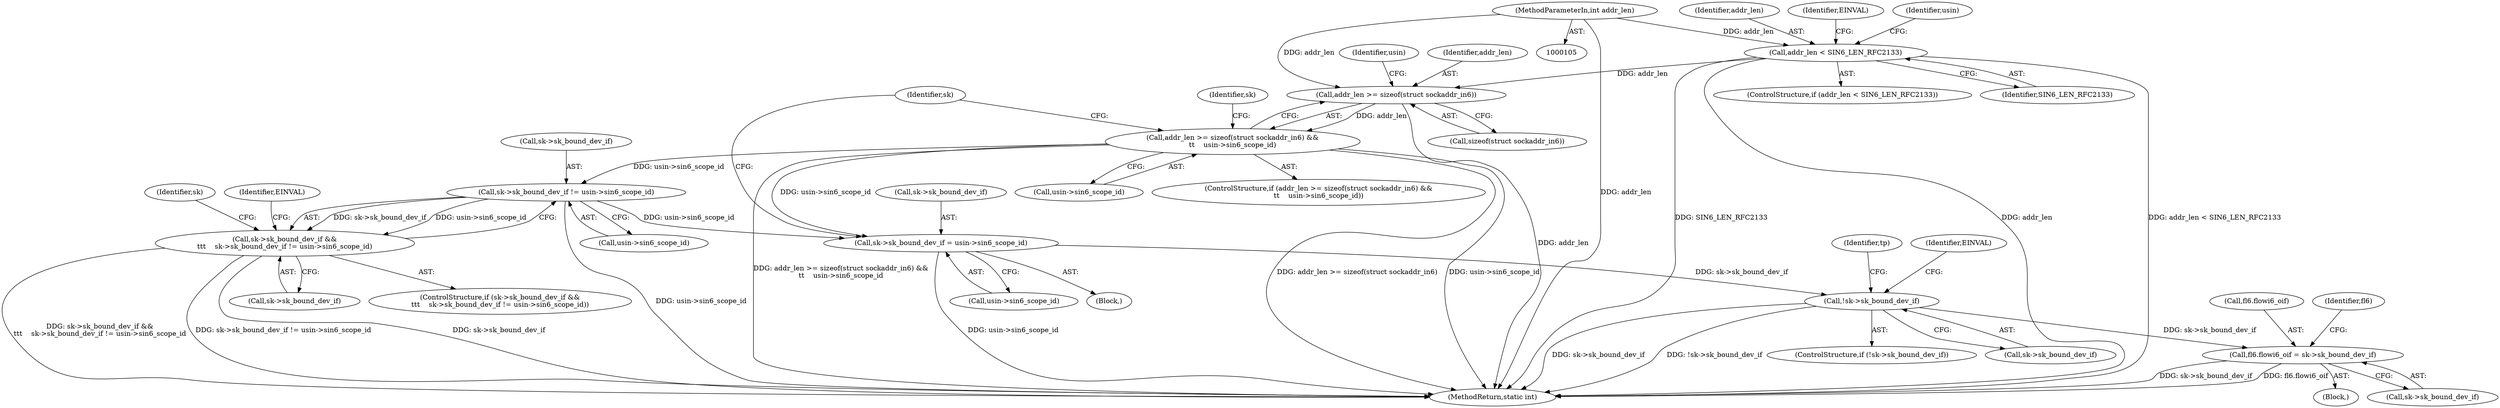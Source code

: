 digraph "0_linux_45f6fad84cc305103b28d73482b344d7f5b76f39_15@API" {
"1000245" [label="(Call,addr_len >= sizeof(struct sockaddr_in6))"];
"1000147" [label="(Call,addr_len < SIN6_LEN_RFC2133)"];
"1000108" [label="(MethodParameterIn,int addr_len)"];
"1000244" [label="(Call,addr_len >= sizeof(struct sockaddr_in6) &&\n\t\t    usin->sin6_scope_id)"];
"1000258" [label="(Call,sk->sk_bound_dev_if != usin->sin6_scope_id)"];
"1000254" [label="(Call,sk->sk_bound_dev_if &&\n\t\t\t    sk->sk_bound_dev_if != usin->sin6_scope_id)"];
"1000268" [label="(Call,sk->sk_bound_dev_if = usin->sin6_scope_id)"];
"1000276" [label="(Call,!sk->sk_bound_dev_if)"];
"1000478" [label="(Call,fl6.flowi6_oif = sk->sk_bound_dev_if)"];
"1000253" [label="(ControlStructure,if (sk->sk_bound_dev_if &&\n\t\t\t    sk->sk_bound_dev_if != usin->sin6_scope_id))"];
"1000250" [label="(Identifier,usin)"];
"1000267" [label="(Identifier,EINVAL)"];
"1000252" [label="(Block,)"];
"1000148" [label="(Identifier,addr_len)"];
"1000269" [label="(Call,sk->sk_bound_dev_if)"];
"1000262" [label="(Call,usin->sin6_scope_id)"];
"1000287" [label="(Identifier,tp)"];
"1000249" [label="(Call,usin->sin6_scope_id)"];
"1000716" [label="(MethodReturn,static int)"];
"1000254" [label="(Call,sk->sk_bound_dev_if &&\n\t\t\t    sk->sk_bound_dev_if != usin->sin6_scope_id)"];
"1000255" [label="(Call,sk->sk_bound_dev_if)"];
"1000109" [label="(Block,)"];
"1000108" [label="(MethodParameterIn,int addr_len)"];
"1000270" [label="(Identifier,sk)"];
"1000278" [label="(Identifier,sk)"];
"1000479" [label="(Call,fl6.flowi6_oif)"];
"1000146" [label="(ControlStructure,if (addr_len < SIN6_LEN_RFC2133))"];
"1000243" [label="(ControlStructure,if (addr_len >= sizeof(struct sockaddr_in6) &&\n\t\t    usin->sin6_scope_id))"];
"1000246" [label="(Identifier,addr_len)"];
"1000244" [label="(Call,addr_len >= sizeof(struct sockaddr_in6) &&\n\t\t    usin->sin6_scope_id)"];
"1000149" [label="(Identifier,SIN6_LEN_RFC2133)"];
"1000258" [label="(Call,sk->sk_bound_dev_if != usin->sin6_scope_id)"];
"1000282" [label="(Identifier,EINVAL)"];
"1000276" [label="(Call,!sk->sk_bound_dev_if)"];
"1000487" [label="(Identifier,fl6)"];
"1000152" [label="(Identifier,EINVAL)"];
"1000147" [label="(Call,addr_len < SIN6_LEN_RFC2133)"];
"1000268" [label="(Call,sk->sk_bound_dev_if = usin->sin6_scope_id)"];
"1000272" [label="(Call,usin->sin6_scope_id)"];
"1000275" [label="(ControlStructure,if (!sk->sk_bound_dev_if))"];
"1000482" [label="(Call,sk->sk_bound_dev_if)"];
"1000256" [label="(Identifier,sk)"];
"1000156" [label="(Identifier,usin)"];
"1000247" [label="(Call,sizeof(struct sockaddr_in6))"];
"1000478" [label="(Call,fl6.flowi6_oif = sk->sk_bound_dev_if)"];
"1000259" [label="(Call,sk->sk_bound_dev_if)"];
"1000277" [label="(Call,sk->sk_bound_dev_if)"];
"1000245" [label="(Call,addr_len >= sizeof(struct sockaddr_in6))"];
"1000245" -> "1000244"  [label="AST: "];
"1000245" -> "1000247"  [label="CFG: "];
"1000246" -> "1000245"  [label="AST: "];
"1000247" -> "1000245"  [label="AST: "];
"1000250" -> "1000245"  [label="CFG: "];
"1000244" -> "1000245"  [label="CFG: "];
"1000245" -> "1000716"  [label="DDG: addr_len"];
"1000245" -> "1000244"  [label="DDG: addr_len"];
"1000147" -> "1000245"  [label="DDG: addr_len"];
"1000108" -> "1000245"  [label="DDG: addr_len"];
"1000147" -> "1000146"  [label="AST: "];
"1000147" -> "1000149"  [label="CFG: "];
"1000148" -> "1000147"  [label="AST: "];
"1000149" -> "1000147"  [label="AST: "];
"1000152" -> "1000147"  [label="CFG: "];
"1000156" -> "1000147"  [label="CFG: "];
"1000147" -> "1000716"  [label="DDG: SIN6_LEN_RFC2133"];
"1000147" -> "1000716"  [label="DDG: addr_len"];
"1000147" -> "1000716"  [label="DDG: addr_len < SIN6_LEN_RFC2133"];
"1000108" -> "1000147"  [label="DDG: addr_len"];
"1000108" -> "1000105"  [label="AST: "];
"1000108" -> "1000716"  [label="DDG: addr_len"];
"1000244" -> "1000243"  [label="AST: "];
"1000244" -> "1000249"  [label="CFG: "];
"1000249" -> "1000244"  [label="AST: "];
"1000256" -> "1000244"  [label="CFG: "];
"1000278" -> "1000244"  [label="CFG: "];
"1000244" -> "1000716"  [label="DDG: addr_len >= sizeof(struct sockaddr_in6) &&\n\t\t    usin->sin6_scope_id"];
"1000244" -> "1000716"  [label="DDG: addr_len >= sizeof(struct sockaddr_in6)"];
"1000244" -> "1000716"  [label="DDG: usin->sin6_scope_id"];
"1000244" -> "1000258"  [label="DDG: usin->sin6_scope_id"];
"1000244" -> "1000268"  [label="DDG: usin->sin6_scope_id"];
"1000258" -> "1000254"  [label="AST: "];
"1000258" -> "1000262"  [label="CFG: "];
"1000259" -> "1000258"  [label="AST: "];
"1000262" -> "1000258"  [label="AST: "];
"1000254" -> "1000258"  [label="CFG: "];
"1000258" -> "1000716"  [label="DDG: usin->sin6_scope_id"];
"1000258" -> "1000254"  [label="DDG: sk->sk_bound_dev_if"];
"1000258" -> "1000254"  [label="DDG: usin->sin6_scope_id"];
"1000258" -> "1000268"  [label="DDG: usin->sin6_scope_id"];
"1000254" -> "1000253"  [label="AST: "];
"1000254" -> "1000255"  [label="CFG: "];
"1000255" -> "1000254"  [label="AST: "];
"1000267" -> "1000254"  [label="CFG: "];
"1000270" -> "1000254"  [label="CFG: "];
"1000254" -> "1000716"  [label="DDG: sk->sk_bound_dev_if"];
"1000254" -> "1000716"  [label="DDG: sk->sk_bound_dev_if &&\n\t\t\t    sk->sk_bound_dev_if != usin->sin6_scope_id"];
"1000254" -> "1000716"  [label="DDG: sk->sk_bound_dev_if != usin->sin6_scope_id"];
"1000268" -> "1000252"  [label="AST: "];
"1000268" -> "1000272"  [label="CFG: "];
"1000269" -> "1000268"  [label="AST: "];
"1000272" -> "1000268"  [label="AST: "];
"1000278" -> "1000268"  [label="CFG: "];
"1000268" -> "1000716"  [label="DDG: usin->sin6_scope_id"];
"1000268" -> "1000276"  [label="DDG: sk->sk_bound_dev_if"];
"1000276" -> "1000275"  [label="AST: "];
"1000276" -> "1000277"  [label="CFG: "];
"1000277" -> "1000276"  [label="AST: "];
"1000282" -> "1000276"  [label="CFG: "];
"1000287" -> "1000276"  [label="CFG: "];
"1000276" -> "1000716"  [label="DDG: !sk->sk_bound_dev_if"];
"1000276" -> "1000716"  [label="DDG: sk->sk_bound_dev_if"];
"1000276" -> "1000478"  [label="DDG: sk->sk_bound_dev_if"];
"1000478" -> "1000109"  [label="AST: "];
"1000478" -> "1000482"  [label="CFG: "];
"1000479" -> "1000478"  [label="AST: "];
"1000482" -> "1000478"  [label="AST: "];
"1000487" -> "1000478"  [label="CFG: "];
"1000478" -> "1000716"  [label="DDG: fl6.flowi6_oif"];
"1000478" -> "1000716"  [label="DDG: sk->sk_bound_dev_if"];
}
